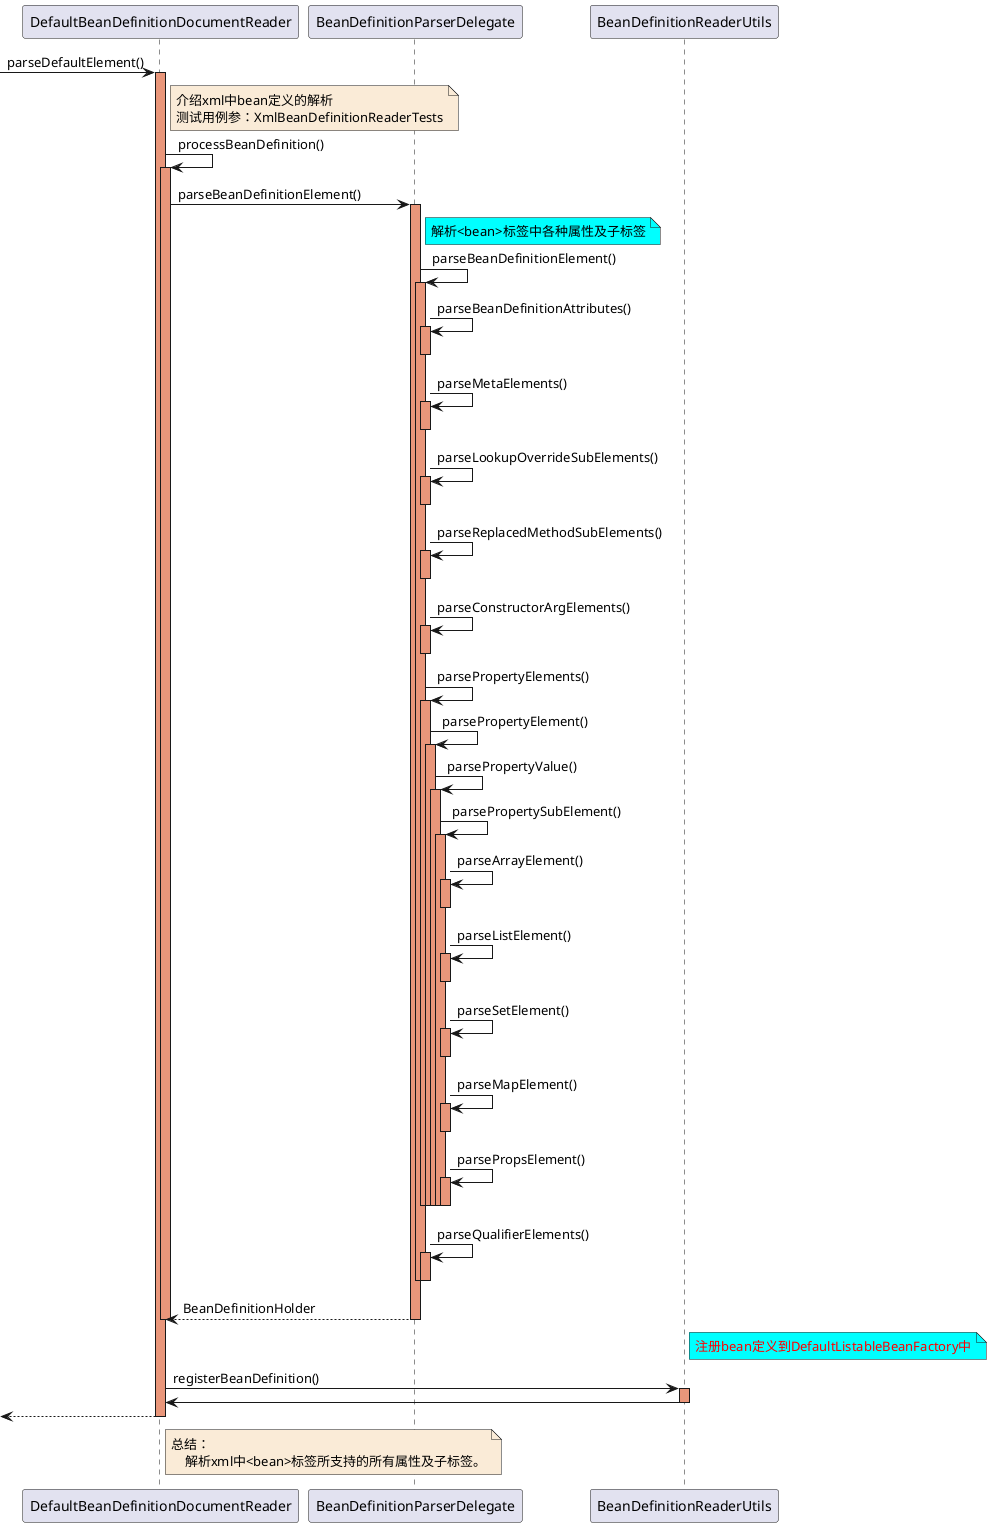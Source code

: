 @startuml

-> DefaultBeanDefinitionDocumentReader : parseDefaultElement()
activate DefaultBeanDefinitionDocumentReader #DarkSalmon

    note right of DefaultBeanDefinitionDocumentReader #FAEBD7
        介绍xml中bean定义的解析
        测试用例参：XmlBeanDefinitionReaderTests
    end note

    DefaultBeanDefinitionDocumentReader -> DefaultBeanDefinitionDocumentReader : processBeanDefinition()
    activate DefaultBeanDefinitionDocumentReader #DarkSalmon

        DefaultBeanDefinitionDocumentReader -> BeanDefinitionParserDelegate : parseBeanDefinitionElement()
        activate BeanDefinitionParserDelegate #DarkSalmon

            note right of BeanDefinitionParserDelegate #aqua
                解析<bean>标签中各种属性及子标签
            end note
            BeanDefinitionParserDelegate -> BeanDefinitionParserDelegate : parseBeanDefinitionElement()
            activate BeanDefinitionParserDelegate #DarkSalmon

                BeanDefinitionParserDelegate -> BeanDefinitionParserDelegate : parseBeanDefinitionAttributes()
                activate BeanDefinitionParserDelegate #DarkSalmon
                deactivate BeanDefinitionParserDelegate

                BeanDefinitionParserDelegate -> BeanDefinitionParserDelegate : parseMetaElements()
                activate BeanDefinitionParserDelegate #DarkSalmon
                deactivate BeanDefinitionParserDelegate

                BeanDefinitionParserDelegate -> BeanDefinitionParserDelegate : parseLookupOverrideSubElements()
                activate BeanDefinitionParserDelegate #DarkSalmon
                deactivate BeanDefinitionParserDelegate

                BeanDefinitionParserDelegate -> BeanDefinitionParserDelegate : parseReplacedMethodSubElements()
                activate BeanDefinitionParserDelegate #DarkSalmon
                deactivate BeanDefinitionParserDelegate

                BeanDefinitionParserDelegate -> BeanDefinitionParserDelegate : parseConstructorArgElements()
                activate BeanDefinitionParserDelegate #DarkSalmon
                deactivate BeanDefinitionParserDelegate

                BeanDefinitionParserDelegate -> BeanDefinitionParserDelegate : parsePropertyElements()
                activate BeanDefinitionParserDelegate #DarkSalmon

                    BeanDefinitionParserDelegate -> BeanDefinitionParserDelegate : parsePropertyElement()
                    activate BeanDefinitionParserDelegate #DarkSalmon

                        BeanDefinitionParserDelegate -> BeanDefinitionParserDelegate : parsePropertyValue()
                        activate BeanDefinitionParserDelegate #DarkSalmon

                            BeanDefinitionParserDelegate -> BeanDefinitionParserDelegate : parsePropertySubElement()
                            activate BeanDefinitionParserDelegate #DarkSalmon

                                BeanDefinitionParserDelegate -> BeanDefinitionParserDelegate : parseArrayElement()
                                activate BeanDefinitionParserDelegate #DarkSalmon
                                deactivate BeanDefinitionParserDelegate

                                BeanDefinitionParserDelegate -> BeanDefinitionParserDelegate : parseListElement()
                                activate BeanDefinitionParserDelegate #DarkSalmon
                                deactivate BeanDefinitionParserDelegate

                                BeanDefinitionParserDelegate -> BeanDefinitionParserDelegate : parseSetElement()
                                activate BeanDefinitionParserDelegate #DarkSalmon
                                deactivate BeanDefinitionParserDelegate

                                BeanDefinitionParserDelegate -> BeanDefinitionParserDelegate : parseMapElement()
                                activate BeanDefinitionParserDelegate #DarkSalmon
                                deactivate BeanDefinitionParserDelegate

                                BeanDefinitionParserDelegate -> BeanDefinitionParserDelegate : parsePropsElement()
                                activate BeanDefinitionParserDelegate #DarkSalmon
                                deactivate BeanDefinitionParserDelegate

                            deactivate BeanDefinitionParserDelegate

                        deactivate BeanDefinitionParserDelegate

                    deactivate BeanDefinitionParserDelegate

                deactivate BeanDefinitionParserDelegate

                BeanDefinitionParserDelegate -> BeanDefinitionParserDelegate : parseQualifierElements()
                activate BeanDefinitionParserDelegate #DarkSalmon
                deactivate BeanDefinitionParserDelegate

            deactivate BeanDefinitionParserDelegate

        BeanDefinitionParserDelegate --> DefaultBeanDefinitionDocumentReader : BeanDefinitionHolder
        deactivate BeanDefinitionParserDelegate

    deactivate DefaultBeanDefinitionDocumentReader

    note right of BeanDefinitionReaderUtils #aqua
        <font color=red>注册bean定义到DefaultListableBeanFactory中</font>
    end note
    DefaultBeanDefinitionDocumentReader -> BeanDefinitionReaderUtils : registerBeanDefinition()
    activate BeanDefinitionReaderUtils #DarkSalmon
    BeanDefinitionReaderUtils -> DefaultBeanDefinitionDocumentReader
    deactivate BeanDefinitionReaderUtils



<--DefaultBeanDefinitionDocumentReader
deactivate DefaultBeanDefinitionDocumentReader

note right of DefaultBeanDefinitionDocumentReader #FAEBD7
    总结：
        解析xml中<bean>标签所支持的所有属性及子标签。
end note

@enduml